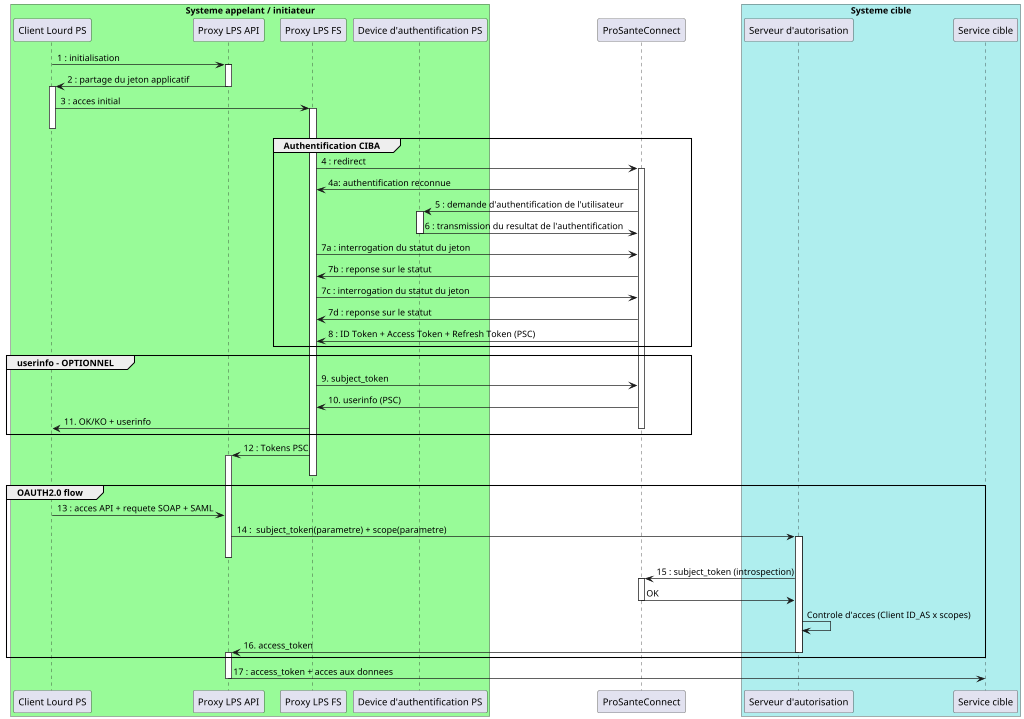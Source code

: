 @startuml
scale 1024*768

box  "Systeme appelant / initiateur" #palegreen
participant "Client Lourd PS" as n
participant "Proxy LPS API" as proxyl
participant "Proxy LPS FS" as proxyc

participant "Device d'authentification PS" as device

end box

participant "ProSanteConnect" as psc

box  "Systeme cible" #paleturquoise
participant "Serveur d'autorisation" as AS
participant "Service cible" as API
end box


n->proxyl:1 : initialisation
	activate proxyl
proxyl->n:2 : partage du jeton applicatif
	deactivate proxyl
	activate n

n->proxyc:3 : acces initial
	activate proxyc
	deactivate n

group Authentification CIBA
proxyc->psc:4 : redirect
	activate psc
psc->proxyc:4a: authentification reconnue
psc->device:5 : demande d'authentification de l'utilisateur
	activate device
device->psc:6 : transmission du resultat de l'authentification
	deactivate device
proxyc->psc:7a : interrogation du statut du jeton
psc->proxyc:7b : reponse sur le statut
proxyc->psc:7c : interrogation du statut du jeton
psc->proxyc:7d : reponse sur le statut
psc->proxyc:8 : ID Token + Access Token + Refresh Token (PSC)
end 

group userinfo - OPTIONNEL
proxyc->psc:9. subject_token
psc->proxyc:10. userinfo (PSC)
proxyc->n:11. OK/KO + userinfo
	deactivate psc

end


proxyc->proxyl:12 : Tokens PSC
	activate proxyl
	deactivate proxyc

    


group OAUTH2.0 flow
n->proxyl:13 : acces API + requete SOAP + SAML
	
proxyl->AS:14 :  subject_token(parametre) + scope(parametre)
	activate AS
	deactivate proxyl
AS->psc:15 : subject_token (introspection)
	activate psc
psc->AS:OK
	deactivate psc
AS->AS :Controle d'acces (Client ID_AS x scopes)

AS->proxyl:16. access_token
	deactivate AS
	activate proxyl
end    
    
   
proxyl->API:17 : access_token + acces aux donnees
	deactivate proxyl
 
@enduml

